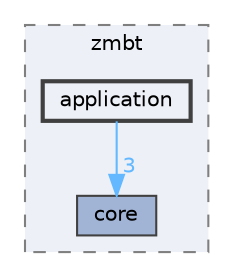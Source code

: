 digraph "zmbt-framework/zmbt-framework/backends/cxx/include/zmbt/application"
{
 // LATEX_PDF_SIZE
  bgcolor="transparent";
  edge [fontname=Helvetica,fontsize=10,labelfontname=Helvetica,labelfontsize=10];
  node [fontname=Helvetica,fontsize=10,shape=box,height=0.2,width=0.4];
  compound=true
  subgraph clusterdir_2115e3e51895e4107b806d6d2319263e {
    graph [ bgcolor="#edf0f7", pencolor="grey50", label="zmbt", fontname=Helvetica,fontsize=10 style="filled,dashed", URL="dir_2115e3e51895e4107b806d6d2319263e.html",tooltip=""]
  dir_1dfd3566c4a6f6e15f69daa4a04e2d4f [label="core", fillcolor="#a2b4d6", color="grey25", style="filled", URL="dir_1dfd3566c4a6f6e15f69daa4a04e2d4f.html",tooltip=""];
  dir_0cc19fbf7340471280b165ed90304d9a [label="application", fillcolor="#edf0f7", color="grey25", style="filled,bold", URL="dir_0cc19fbf7340471280b165ed90304d9a.html",tooltip=""];
  }
  dir_0cc19fbf7340471280b165ed90304d9a->dir_1dfd3566c4a6f6e15f69daa4a04e2d4f [headlabel="3", labeldistance=1.5 headhref="dir_000001_000003.html" href="dir_000001_000003.html" color="steelblue1" fontcolor="steelblue1"];
}
